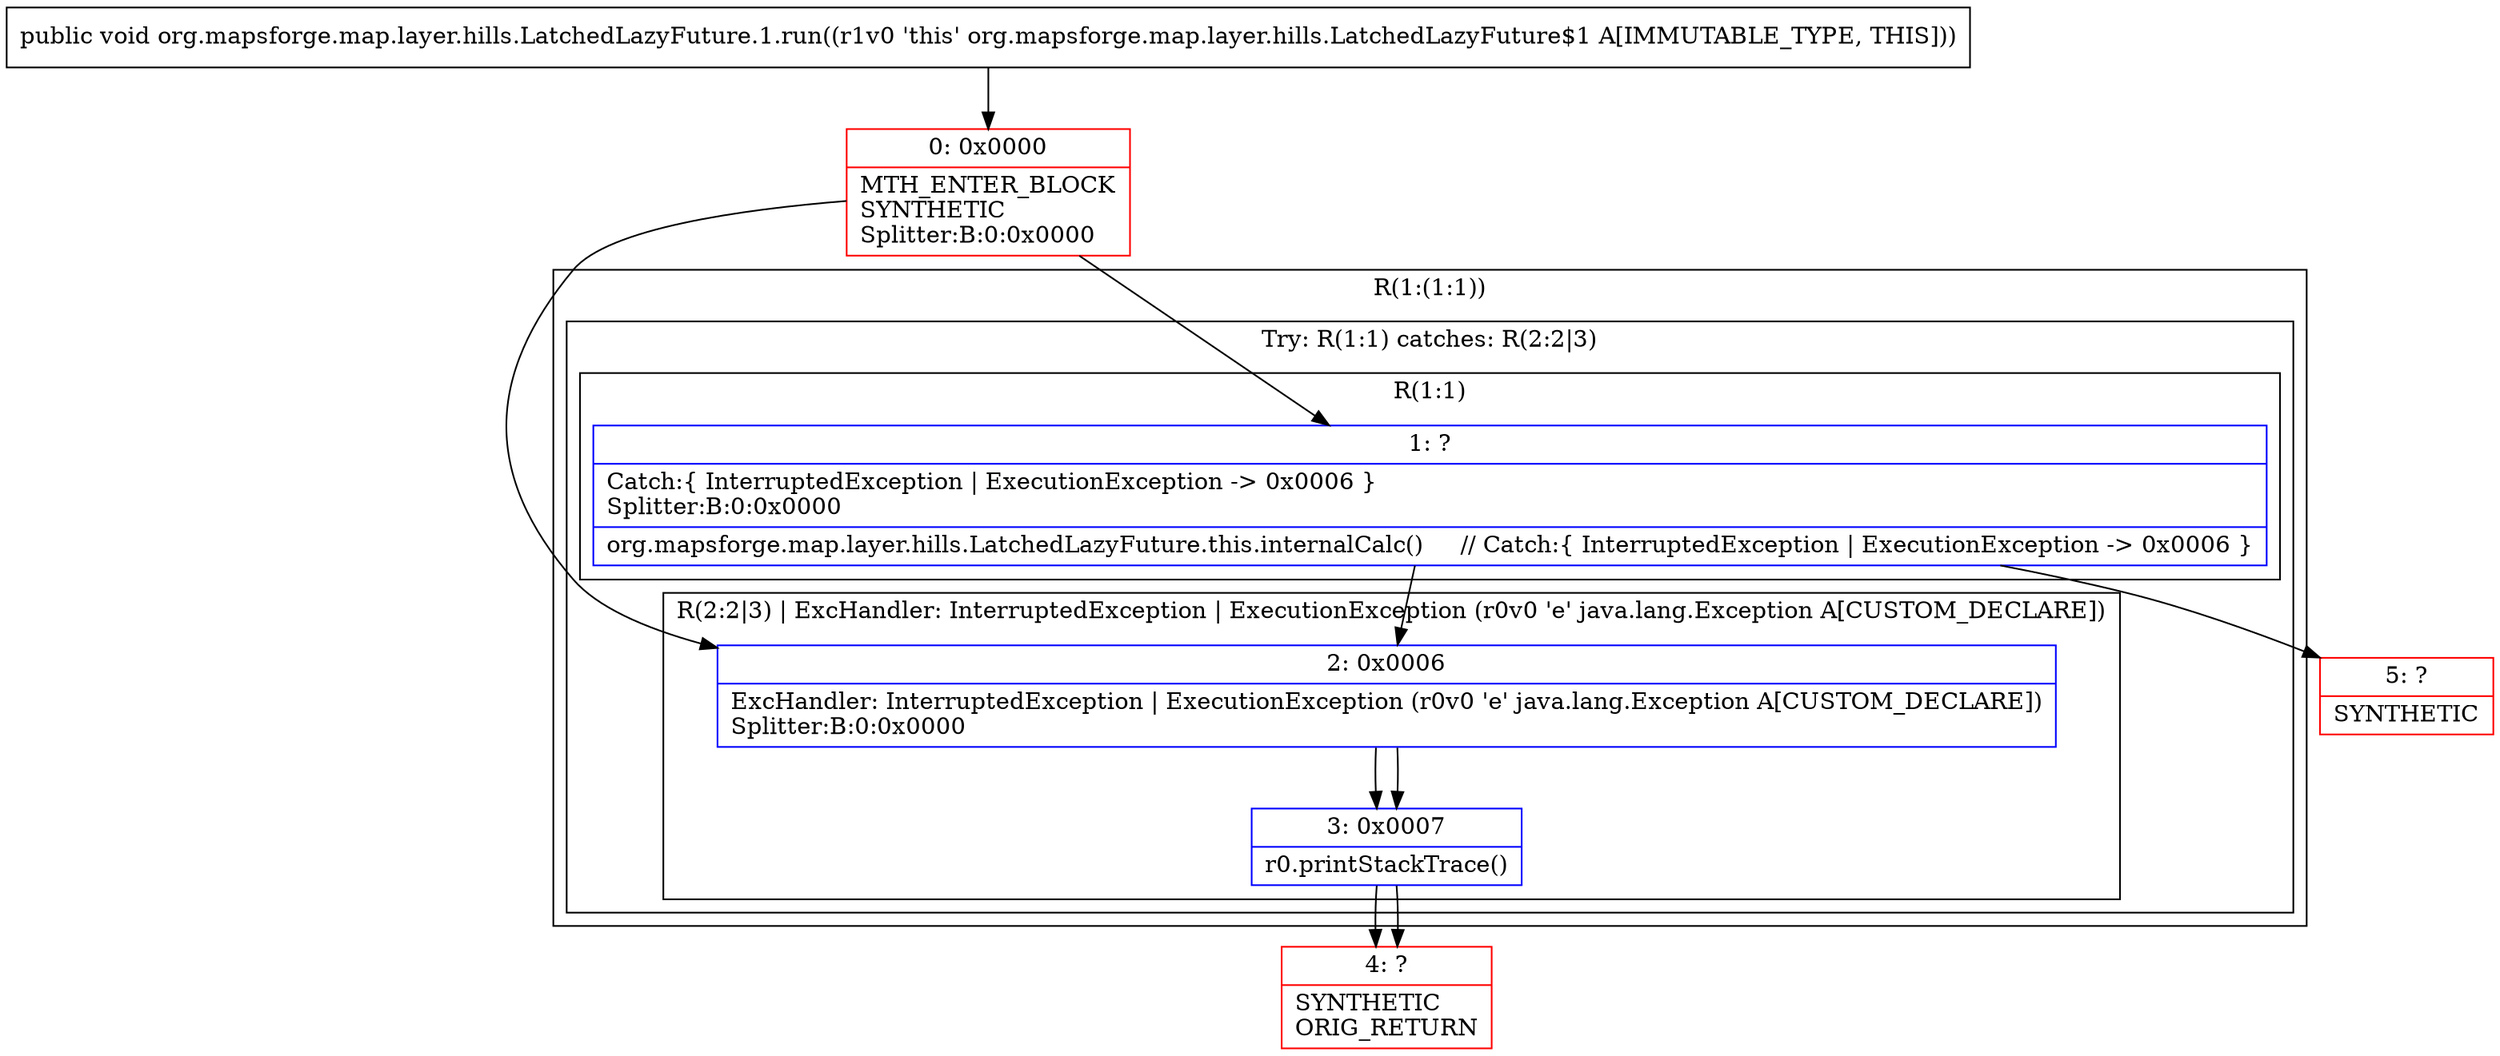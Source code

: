 digraph "CFG fororg.mapsforge.map.layer.hills.LatchedLazyFuture.1.run()V" {
subgraph cluster_Region_375295582 {
label = "R(1:(1:1))";
node [shape=record,color=blue];
subgraph cluster_TryCatchRegion_637683813 {
label = "Try: R(1:1) catches: R(2:2|3)";
node [shape=record,color=blue];
subgraph cluster_Region_814489597 {
label = "R(1:1)";
node [shape=record,color=blue];
Node_1 [shape=record,label="{1\:\ ?|Catch:\{ InterruptedException \| ExecutionException \-\> 0x0006 \}\lSplitter:B:0:0x0000\l|org.mapsforge.map.layer.hills.LatchedLazyFuture.this.internalCalc()     \/\/ Catch:\{ InterruptedException \| ExecutionException \-\> 0x0006 \}\l}"];
}
subgraph cluster_Region_374347693 {
label = "R(2:2|3) | ExcHandler: InterruptedException \| ExecutionException (r0v0 'e' java.lang.Exception A[CUSTOM_DECLARE])\l";
node [shape=record,color=blue];
Node_2 [shape=record,label="{2\:\ 0x0006|ExcHandler: InterruptedException \| ExecutionException (r0v0 'e' java.lang.Exception A[CUSTOM_DECLARE])\lSplitter:B:0:0x0000\l}"];
Node_3 [shape=record,label="{3\:\ 0x0007|r0.printStackTrace()\l}"];
}
}
}
subgraph cluster_Region_374347693 {
label = "R(2:2|3) | ExcHandler: InterruptedException \| ExecutionException (r0v0 'e' java.lang.Exception A[CUSTOM_DECLARE])\l";
node [shape=record,color=blue];
Node_2 [shape=record,label="{2\:\ 0x0006|ExcHandler: InterruptedException \| ExecutionException (r0v0 'e' java.lang.Exception A[CUSTOM_DECLARE])\lSplitter:B:0:0x0000\l}"];
Node_3 [shape=record,label="{3\:\ 0x0007|r0.printStackTrace()\l}"];
}
Node_0 [shape=record,color=red,label="{0\:\ 0x0000|MTH_ENTER_BLOCK\lSYNTHETIC\lSplitter:B:0:0x0000\l}"];
Node_4 [shape=record,color=red,label="{4\:\ ?|SYNTHETIC\lORIG_RETURN\l}"];
Node_5 [shape=record,color=red,label="{5\:\ ?|SYNTHETIC\l}"];
MethodNode[shape=record,label="{public void org.mapsforge.map.layer.hills.LatchedLazyFuture.1.run((r1v0 'this' org.mapsforge.map.layer.hills.LatchedLazyFuture$1 A[IMMUTABLE_TYPE, THIS])) }"];
MethodNode -> Node_0;
Node_1 -> Node_2;
Node_1 -> Node_5;
Node_2 -> Node_3;
Node_3 -> Node_4;
Node_2 -> Node_3;
Node_3 -> Node_4;
Node_0 -> Node_1;
Node_0 -> Node_2;
}

